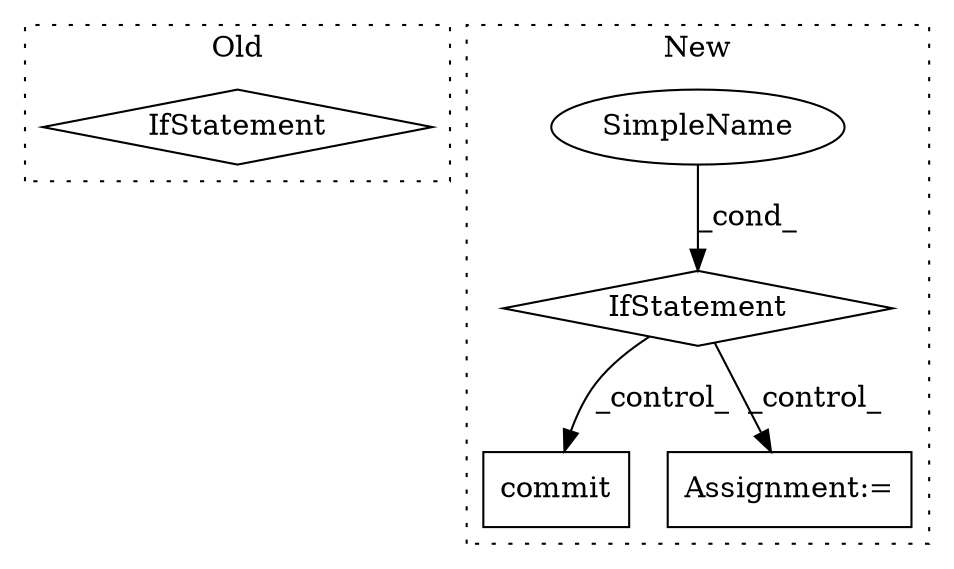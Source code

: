digraph G {
subgraph cluster0 {
1 [label="IfStatement" a="25" s="6390,6409" l="4,2" shape="diamond"];
label = "Old";
style="dotted";
}
subgraph cluster1 {
2 [label="commit" a="32" s="2422" l="8" shape="box"];
3 [label="IfStatement" a="25" s="2147,2190" l="4,2" shape="diamond"];
4 [label="Assignment:=" a="7" s="2317" l="1" shape="box"];
5 [label="SimpleName" a="42" s="" l="" shape="ellipse"];
label = "New";
style="dotted";
}
3 -> 4 [label="_control_"];
3 -> 2 [label="_control_"];
5 -> 3 [label="_cond_"];
}